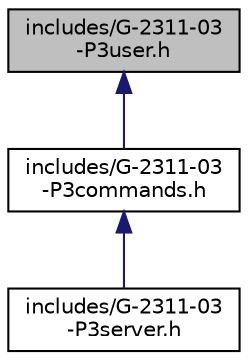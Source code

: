 digraph "includes/G-2311-03-P3user.h"
{
  edge [fontname="Helvetica",fontsize="10",labelfontname="Helvetica",labelfontsize="10"];
  node [fontname="Helvetica",fontsize="10",shape=record];
  Node1 [label="includes/G-2311-03\l-P3user.h",height=0.2,width=0.4,color="black", fillcolor="grey75", style="filled", fontcolor="black"];
  Node1 -> Node2 [dir="back",color="midnightblue",fontsize="10",style="solid",fontname="Helvetica"];
  Node2 [label="includes/G-2311-03\l-P3commands.h",height=0.2,width=0.4,color="black", fillcolor="white", style="filled",URL="$_g-2311-03-_p3commands_8h.html",tooltip="Modulo de funciones para el reconocimiento y ejecucion de comandos en el servidor IRC..."];
  Node2 -> Node3 [dir="back",color="midnightblue",fontsize="10",style="solid",fontname="Helvetica"];
  Node3 [label="includes/G-2311-03\l-P3server.h",height=0.2,width=0.4,color="black", fillcolor="white", style="filled",URL="$_g-2311-03-_p3server_8h.html",tooltip="Libreria de funciones para la gestion del servidor IRC. "];
}
